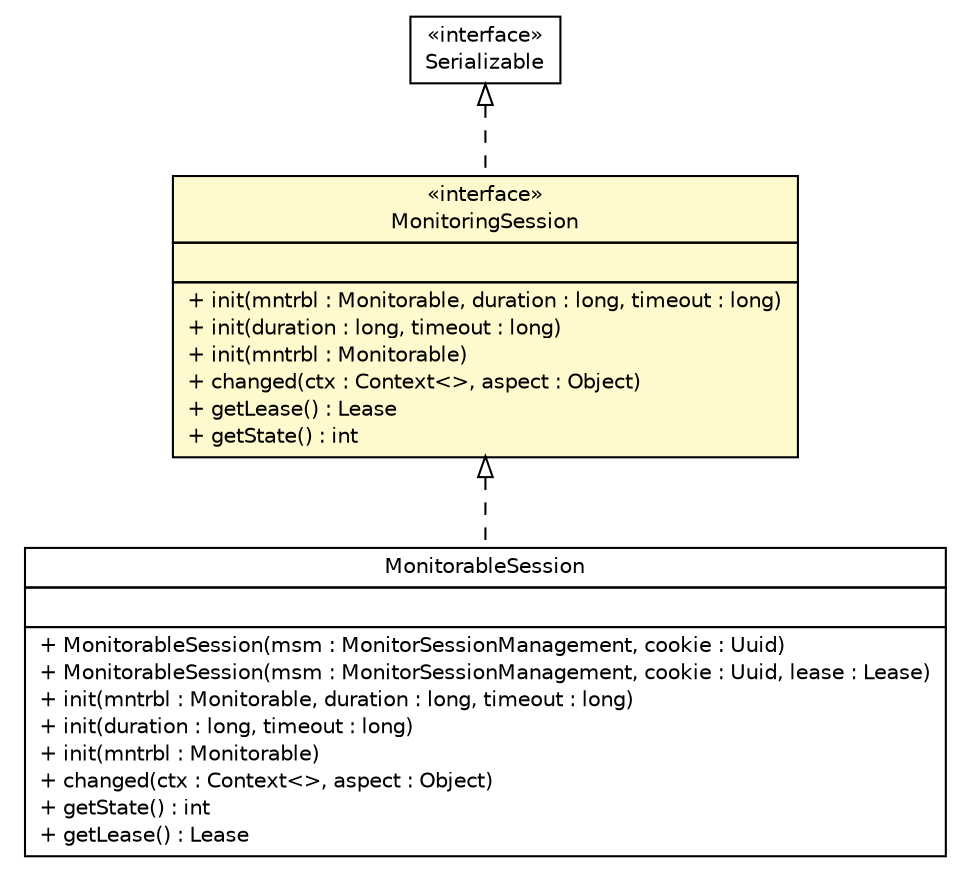 #!/usr/local/bin/dot
#
# Class diagram 
# Generated by UMLGraph version R5_6 (http://www.umlgraph.org/)
#

digraph G {
	edge [fontname="Helvetica",fontsize=10,labelfontname="Helvetica",labelfontsize=10];
	node [fontname="Helvetica",fontsize=10,shape=plaintext];
	nodesep=0.25;
	ranksep=0.5;
	// sorcer.core.monitor.MonitorableSession
	c299176 [label=<<table title="sorcer.core.monitor.MonitorableSession" border="0" cellborder="1" cellspacing="0" cellpadding="2" port="p" href="./MonitorableSession.html">
		<tr><td><table border="0" cellspacing="0" cellpadding="1">
<tr><td align="center" balign="center"> MonitorableSession </td></tr>
		</table></td></tr>
		<tr><td><table border="0" cellspacing="0" cellpadding="1">
<tr><td align="left" balign="left">  </td></tr>
		</table></td></tr>
		<tr><td><table border="0" cellspacing="0" cellpadding="1">
<tr><td align="left" balign="left"> + MonitorableSession(msm : MonitorSessionManagement, cookie : Uuid) </td></tr>
<tr><td align="left" balign="left"> + MonitorableSession(msm : MonitorSessionManagement, cookie : Uuid, lease : Lease) </td></tr>
<tr><td align="left" balign="left"> + init(mntrbl : Monitorable, duration : long, timeout : long) </td></tr>
<tr><td align="left" balign="left"> + init(duration : long, timeout : long) </td></tr>
<tr><td align="left" balign="left"> + init(mntrbl : Monitorable) </td></tr>
<tr><td align="left" balign="left"> + changed(ctx : Context&lt;&gt;, aspect : Object) </td></tr>
<tr><td align="left" balign="left"> + getState() : int </td></tr>
<tr><td align="left" balign="left"> + getLease() : Lease </td></tr>
		</table></td></tr>
		</table>>, URL="./MonitorableSession.html", fontname="Helvetica", fontcolor="black", fontsize=10.0];
	// sorcer.core.monitor.MonitoringSession
	c299180 [label=<<table title="sorcer.core.monitor.MonitoringSession" border="0" cellborder="1" cellspacing="0" cellpadding="2" port="p" bgcolor="lemonChiffon" href="./MonitoringSession.html">
		<tr><td><table border="0" cellspacing="0" cellpadding="1">
<tr><td align="center" balign="center"> &#171;interface&#187; </td></tr>
<tr><td align="center" balign="center"> MonitoringSession </td></tr>
		</table></td></tr>
		<tr><td><table border="0" cellspacing="0" cellpadding="1">
<tr><td align="left" balign="left">  </td></tr>
		</table></td></tr>
		<tr><td><table border="0" cellspacing="0" cellpadding="1">
<tr><td align="left" balign="left"> + init(mntrbl : Monitorable, duration : long, timeout : long) </td></tr>
<tr><td align="left" balign="left"> + init(duration : long, timeout : long) </td></tr>
<tr><td align="left" balign="left"> + init(mntrbl : Monitorable) </td></tr>
<tr><td align="left" balign="left"> + changed(ctx : Context&lt;&gt;, aspect : Object) </td></tr>
<tr><td align="left" balign="left"> + getLease() : Lease </td></tr>
<tr><td align="left" balign="left"> + getState() : int </td></tr>
		</table></td></tr>
		</table>>, URL="./MonitoringSession.html", fontname="Helvetica", fontcolor="black", fontsize=10.0];
	//sorcer.core.monitor.MonitorableSession implements sorcer.core.monitor.MonitoringSession
	c299180:p -> c299176:p [dir=back,arrowtail=empty,style=dashed];
	//sorcer.core.monitor.MonitoringSession implements java.io.Serializable
	c299673:p -> c299180:p [dir=back,arrowtail=empty,style=dashed];
	// java.io.Serializable
	c299673 [label=<<table title="java.io.Serializable" border="0" cellborder="1" cellspacing="0" cellpadding="2" port="p" href="http://docs.oracle.com/javase/7/docs/api/java/io/Serializable.html">
		<tr><td><table border="0" cellspacing="0" cellpadding="1">
<tr><td align="center" balign="center"> &#171;interface&#187; </td></tr>
<tr><td align="center" balign="center"> Serializable </td></tr>
		</table></td></tr>
		</table>>, URL="http://docs.oracle.com/javase/7/docs/api/java/io/Serializable.html", fontname="Helvetica", fontcolor="black", fontsize=10.0];
}

